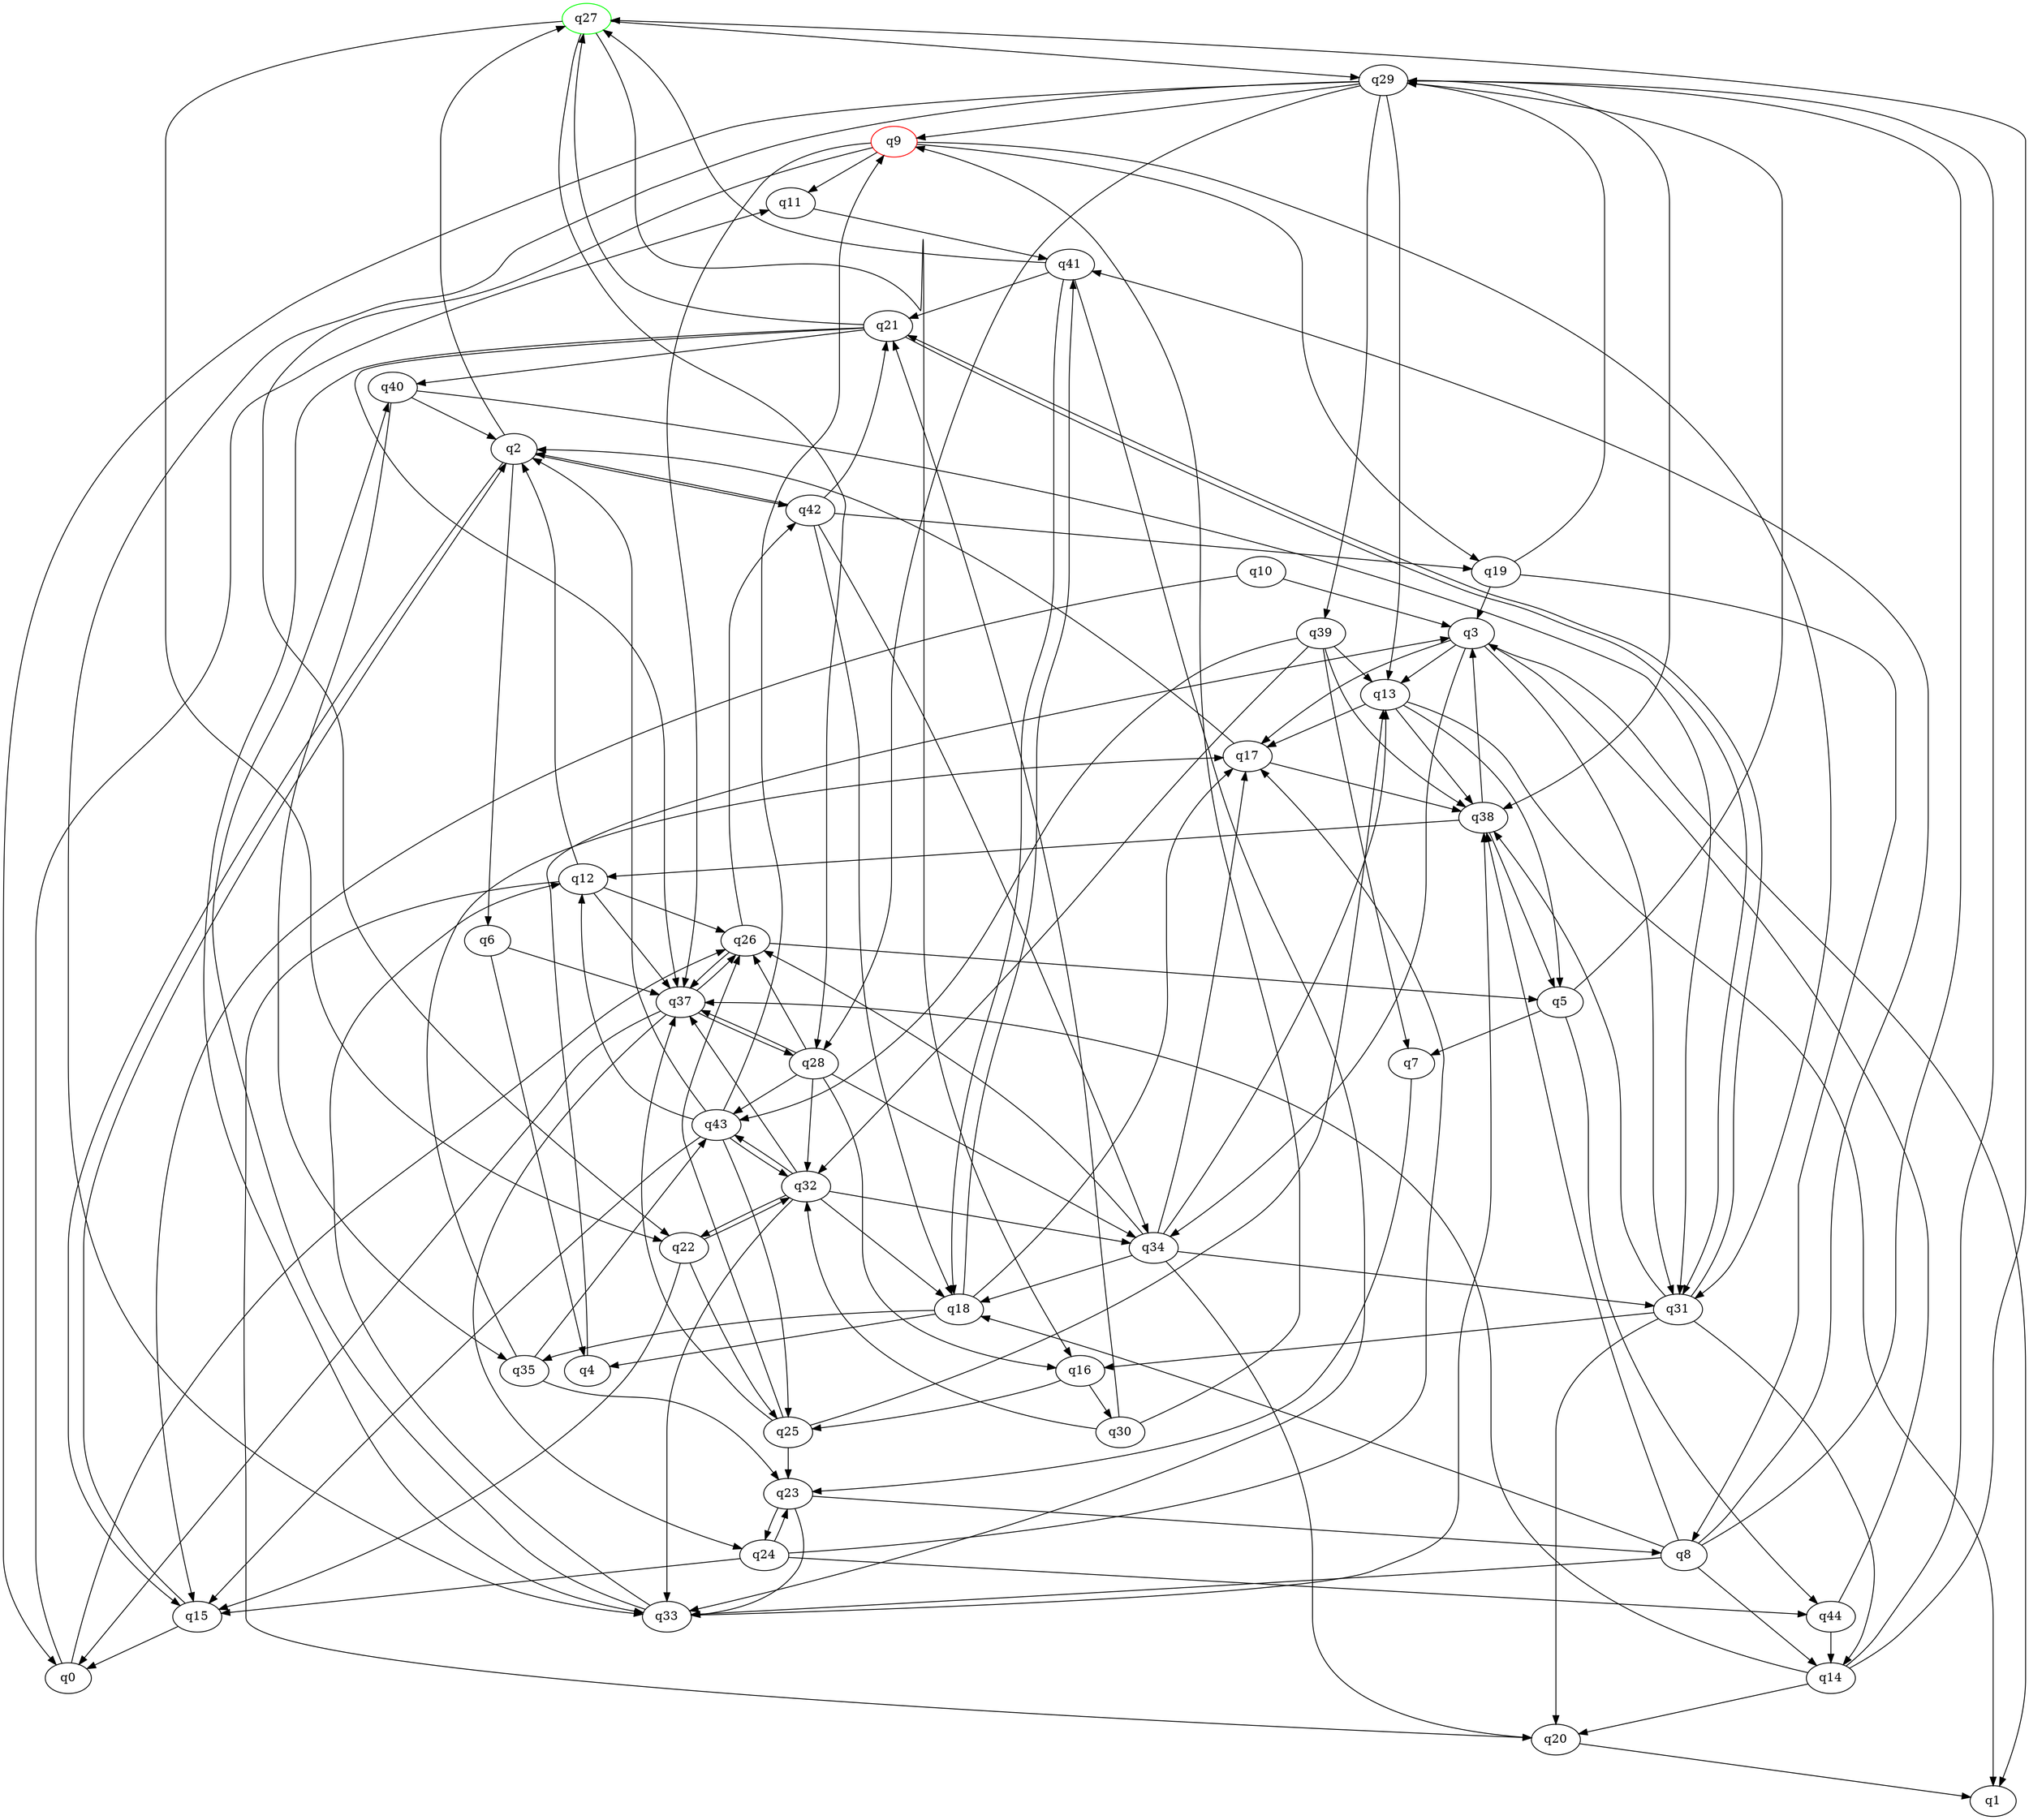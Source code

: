 digraph A{
q27 [initial=1,color=green];
q9 [final=1,color=red];
q0 -> q11;
q0 -> q26;
q2 -> q6;
q2 -> q15;
q2 -> q27;
q2 -> q42;
q3 -> q1;
q3 -> q13;
q3 -> q17;
q3 -> q31;
q3 -> q34;
q4 -> q3;
q5 -> q7;
q5 -> q29;
q5 -> q44;
q6 -> q4;
q6 -> q37;
q7 -> q23;
q8 -> q14;
q8 -> q18;
q8 -> q29;
q8 -> q33;
q8 -> q38;
q8 -> q41;
q9 -> q11;
q9 -> q19;
q9 -> q22;
q9 -> q31;
q9 -> q37;
q10 -> q3;
q10 -> q15;
q11 -> q41;
q12 -> q2;
q12 -> q20;
q12 -> q26;
q12 -> q37;
q13 -> q1;
q13 -> q5;
q13 -> q17;
q13 -> q38;
q14 -> q20;
q14 -> q27;
q14 -> q29;
q14 -> q37;
q15 -> q0;
q15 -> q2;
q16 -> q25;
q16 -> q30;
q17 -> q2;
q17 -> q38;
q18 -> q4;
q18 -> q17;
q18 -> q35;
q18 -> q41;
q19 -> q3;
q19 -> q8;
q19 -> q29;
q20 -> q1;
q21 -> q27;
q21 -> q31;
q21 -> q33;
q21 -> q37;
q21 -> q40;
q22 -> q15;
q22 -> q25;
q22 -> q32;
q23 -> q8;
q23 -> q24;
q23 -> q33;
q24 -> q15;
q24 -> q17;
q24 -> q23;
q24 -> q44;
q25 -> q13;
q25 -> q23;
q25 -> q26;
q25 -> q37;
q26 -> q5;
q26 -> q37;
q26 -> q42;
q27 -> q16;
q27 -> q22;
q27 -> q28;
q27 -> q29;
q28 -> q16;
q28 -> q26;
q28 -> q32;
q28 -> q34;
q28 -> q37;
q28 -> q43;
q29 -> q0;
q29 -> q9;
q29 -> q13;
q29 -> q28;
q29 -> q33;
q29 -> q38;
q29 -> q39;
q30 -> q9;
q30 -> q21;
q30 -> q32;
q31 -> q14;
q31 -> q16;
q31 -> q20;
q31 -> q21;
q31 -> q38;
q32 -> q18;
q32 -> q22;
q32 -> q33;
q32 -> q34;
q32 -> q37;
q32 -> q43;
q33 -> q12;
q33 -> q38;
q33 -> q40;
q34 -> q13;
q34 -> q17;
q34 -> q18;
q34 -> q20;
q34 -> q26;
q34 -> q31;
q35 -> q17;
q35 -> q23;
q35 -> q43;
q37 -> q0;
q37 -> q24;
q37 -> q26;
q37 -> q28;
q38 -> q3;
q38 -> q5;
q38 -> q12;
q39 -> q7;
q39 -> q13;
q39 -> q32;
q39 -> q38;
q39 -> q43;
q40 -> q2;
q40 -> q31;
q40 -> q35;
q41 -> q18;
q41 -> q21;
q41 -> q27;
q41 -> q33;
q42 -> q2;
q42 -> q18;
q42 -> q19;
q42 -> q21;
q42 -> q34;
q43 -> q2;
q43 -> q9;
q43 -> q12;
q43 -> q15;
q43 -> q25;
q43 -> q32;
q44 -> q3;
q44 -> q14;
}